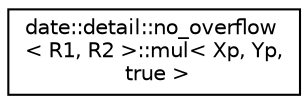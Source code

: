 digraph "Graphical Class Hierarchy"
{
 // LATEX_PDF_SIZE
  edge [fontname="Helvetica",fontsize="10",labelfontname="Helvetica",labelfontsize="10"];
  node [fontname="Helvetica",fontsize="10",shape=record];
  rankdir="LR";
  Node0 [label="date::detail::no_overflow\l\< R1, R2 \>::mul\< Xp, Yp,\l true \>",height=0.2,width=0.4,color="black", fillcolor="white", style="filled",URL="$structdate_1_1detail_1_1no__overflow_1_1mul_3_01Xp_00_01Yp_00_01true_01_4.html",tooltip=" "];
}
